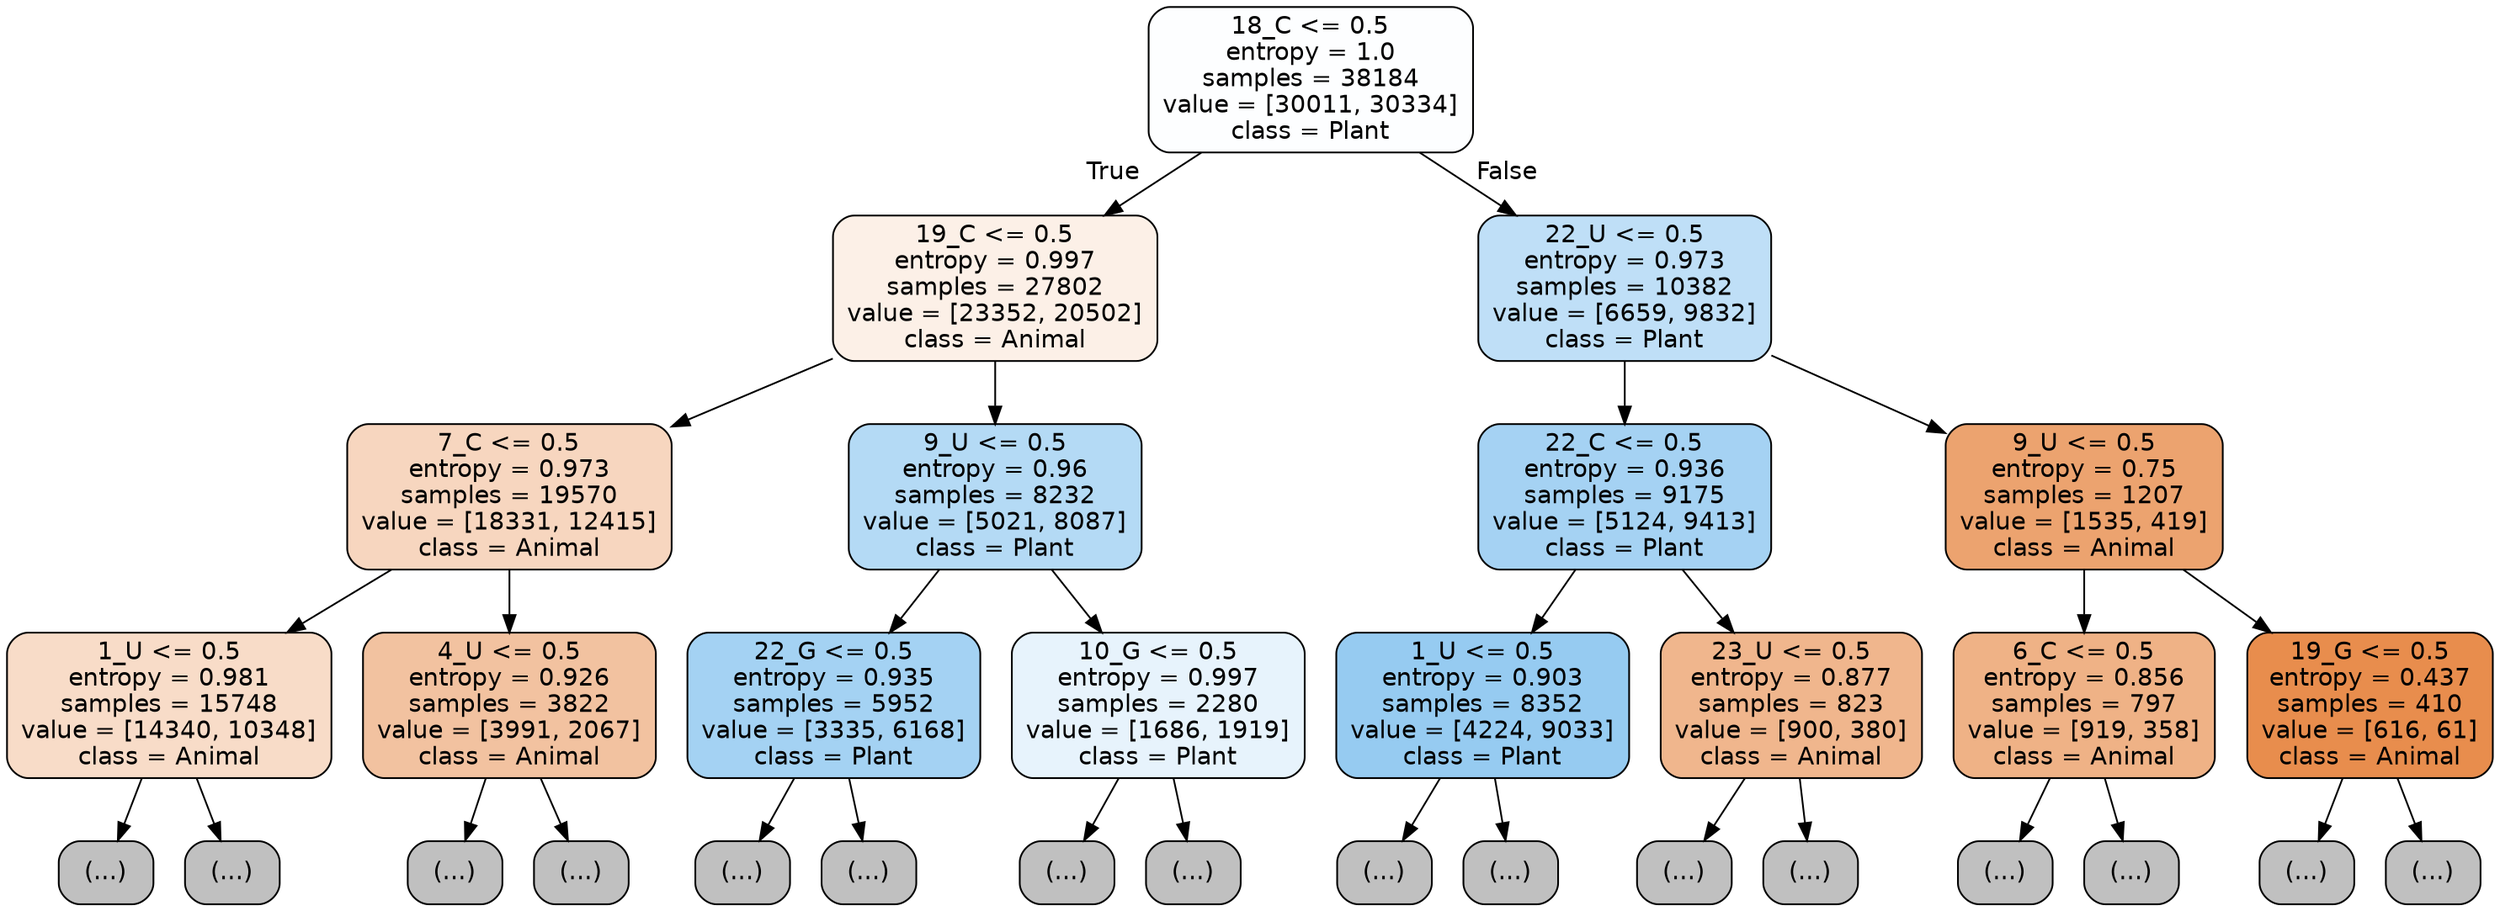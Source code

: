 digraph Tree {
node [shape=box, style="filled, rounded", color="black", fontname="helvetica"] ;
edge [fontname="helvetica"] ;
0 [label="18_C <= 0.5\nentropy = 1.0\nsamples = 38184\nvalue = [30011, 30334]\nclass = Plant", fillcolor="#fdfeff"] ;
1 [label="19_C <= 0.5\nentropy = 0.997\nsamples = 27802\nvalue = [23352, 20502]\nclass = Animal", fillcolor="#fcf0e7"] ;
0 -> 1 [labeldistance=2.5, labelangle=45, headlabel="True"] ;
2 [label="7_C <= 0.5\nentropy = 0.973\nsamples = 19570\nvalue = [18331, 12415]\nclass = Animal", fillcolor="#f7d6bf"] ;
1 -> 2 ;
3 [label="1_U <= 0.5\nentropy = 0.981\nsamples = 15748\nvalue = [14340, 10348]\nclass = Animal", fillcolor="#f8dcc8"] ;
2 -> 3 ;
4 [label="(...)", fillcolor="#C0C0C0"] ;
3 -> 4 ;
4423 [label="(...)", fillcolor="#C0C0C0"] ;
3 -> 4423 ;
7858 [label="4_U <= 0.5\nentropy = 0.926\nsamples = 3822\nvalue = [3991, 2067]\nclass = Animal", fillcolor="#f2c2a0"] ;
2 -> 7858 ;
7859 [label="(...)", fillcolor="#C0C0C0"] ;
7858 -> 7859 ;
9316 [label="(...)", fillcolor="#C0C0C0"] ;
7858 -> 9316 ;
9727 [label="9_U <= 0.5\nentropy = 0.96\nsamples = 8232\nvalue = [5021, 8087]\nclass = Plant", fillcolor="#b4daf5"] ;
1 -> 9727 ;
9728 [label="22_G <= 0.5\nentropy = 0.935\nsamples = 5952\nvalue = [3335, 6168]\nclass = Plant", fillcolor="#a4d2f3"] ;
9727 -> 9728 ;
9729 [label="(...)", fillcolor="#C0C0C0"] ;
9728 -> 9729 ;
11712 [label="(...)", fillcolor="#C0C0C0"] ;
9728 -> 11712 ;
11979 [label="10_G <= 0.5\nentropy = 0.997\nsamples = 2280\nvalue = [1686, 1919]\nclass = Plant", fillcolor="#e7f3fc"] ;
9727 -> 11979 ;
11980 [label="(...)", fillcolor="#C0C0C0"] ;
11979 -> 11980 ;
12651 [label="(...)", fillcolor="#C0C0C0"] ;
11979 -> 12651 ;
12928 [label="22_U <= 0.5\nentropy = 0.973\nsamples = 10382\nvalue = [6659, 9832]\nclass = Plant", fillcolor="#bfdff7"] ;
0 -> 12928 [labeldistance=2.5, labelangle=-45, headlabel="False"] ;
12929 [label="22_C <= 0.5\nentropy = 0.936\nsamples = 9175\nvalue = [5124, 9413]\nclass = Plant", fillcolor="#a5d2f3"] ;
12928 -> 12929 ;
12930 [label="1_U <= 0.5\nentropy = 0.903\nsamples = 8352\nvalue = [4224, 9033]\nclass = Plant", fillcolor="#96cbf1"] ;
12929 -> 12930 ;
12931 [label="(...)", fillcolor="#C0C0C0"] ;
12930 -> 12931 ;
14698 [label="(...)", fillcolor="#C0C0C0"] ;
12930 -> 14698 ;
16001 [label="23_U <= 0.5\nentropy = 0.877\nsamples = 823\nvalue = [900, 380]\nclass = Animal", fillcolor="#f0b68d"] ;
12929 -> 16001 ;
16002 [label="(...)", fillcolor="#C0C0C0"] ;
16001 -> 16002 ;
16363 [label="(...)", fillcolor="#C0C0C0"] ;
16001 -> 16363 ;
16416 [label="9_U <= 0.5\nentropy = 0.75\nsamples = 1207\nvalue = [1535, 419]\nclass = Animal", fillcolor="#eca36f"] ;
12928 -> 16416 ;
16417 [label="6_C <= 0.5\nentropy = 0.856\nsamples = 797\nvalue = [919, 358]\nclass = Animal", fillcolor="#efb286"] ;
16416 -> 16417 ;
16418 [label="(...)", fillcolor="#C0C0C0"] ;
16417 -> 16418 ;
16633 [label="(...)", fillcolor="#C0C0C0"] ;
16417 -> 16633 ;
16706 [label="19_G <= 0.5\nentropy = 0.437\nsamples = 410\nvalue = [616, 61]\nclass = Animal", fillcolor="#e88d4d"] ;
16416 -> 16706 ;
16707 [label="(...)", fillcolor="#C0C0C0"] ;
16706 -> 16707 ;
16802 [label="(...)", fillcolor="#C0C0C0"] ;
16706 -> 16802 ;
}